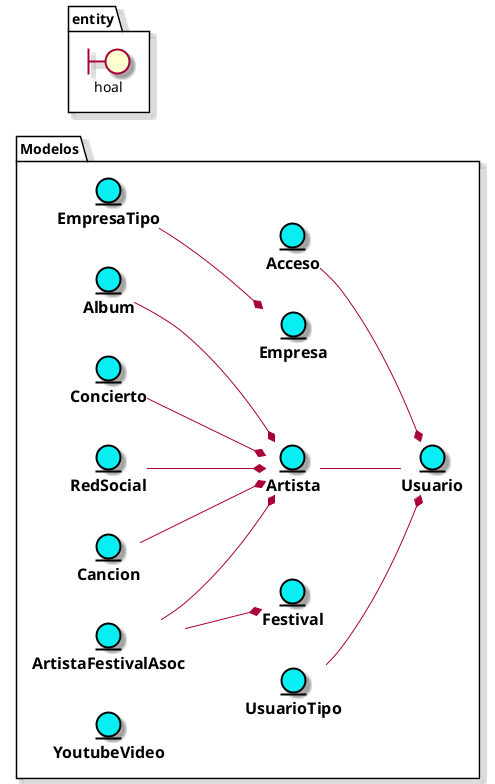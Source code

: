@startuml entityladores

skin rose
skinparam {
    EntityBackgroundColor #08EFF3 
    EntityBorderColor black
    EntityFontSize 16
    EntitySize 10
    EntityFontStyle bold
}

left to right direction

package Modelos {
    entity Album
    entity Acceso
    entity Artista
    entity Empresa
    entity EmpresaTipo
    entity Concierto
    entity ArtistaFestivalAsoc
    entity Festival
    entity RedSocial
    entity Cancion
    entity Usuario
    entity UsuarioTipo
    entity YoutubeVideo
}

package entity {
    boundary hoal
}


UsuarioTipo --* Usuario
Acceso --* Usuario
EmpresaTipo --* Empresa

Cancion --* Artista
Album --* Artista
Concierto --* Artista
ArtistaFestivalAsoc --* Artista
RedSocial --* Artista

ArtistaFestivalAsoc --* Festival

Artista -- Usuario


@enduml
